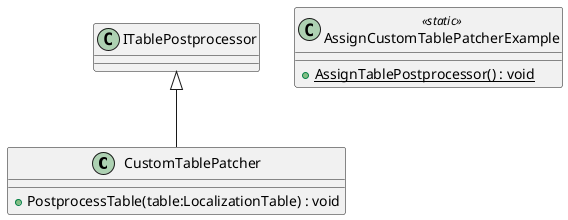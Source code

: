 @startuml
class CustomTablePatcher {
    + PostprocessTable(table:LocalizationTable) : void
}
class AssignCustomTablePatcherExample <<static>> {
    + {static} AssignTablePostprocessor() : void
}
ITablePostprocessor <|-- CustomTablePatcher
@enduml
